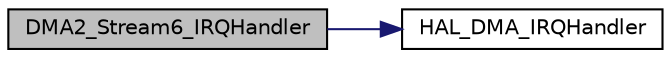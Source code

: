 digraph "DMA2_Stream6_IRQHandler"
{
 // LATEX_PDF_SIZE
  edge [fontname="Helvetica",fontsize="10",labelfontname="Helvetica",labelfontsize="10"];
  node [fontname="Helvetica",fontsize="10",shape=record];
  rankdir="LR";
  Node1 [label="DMA2_Stream6_IRQHandler",height=0.2,width=0.4,color="black", fillcolor="grey75", style="filled", fontcolor="black",tooltip="This function handles DMA2 stream6 global interrupt."];
  Node1 -> Node2 [color="midnightblue",fontsize="10",style="solid",fontname="Helvetica"];
  Node2 [label="HAL_DMA_IRQHandler",height=0.2,width=0.4,color="black", fillcolor="white", style="filled",URL="$group___d_m_a___exported___functions___group2.html#ga8c8564d06f6d39b702af1c5cbb7dd54a",tooltip=" "];
}
